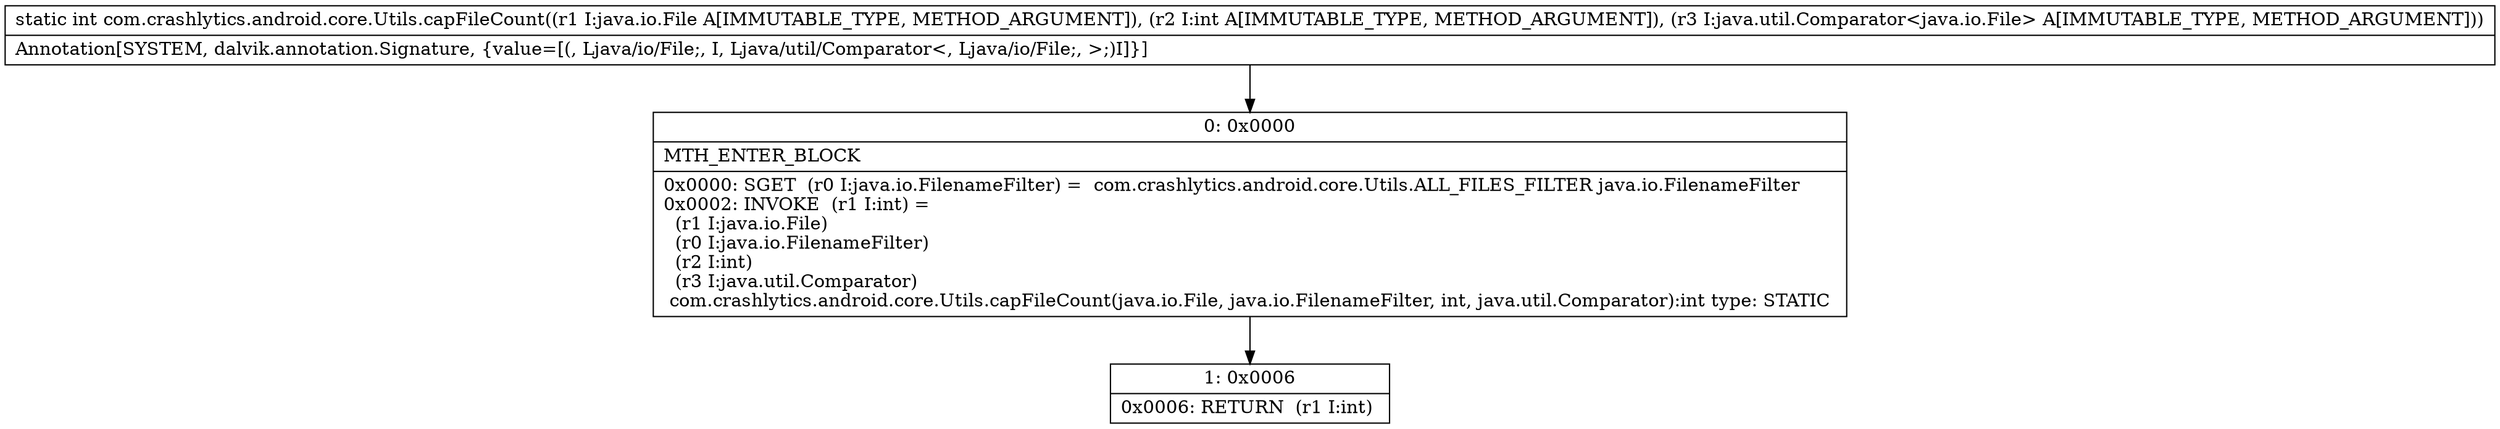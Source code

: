 digraph "CFG forcom.crashlytics.android.core.Utils.capFileCount(Ljava\/io\/File;ILjava\/util\/Comparator;)I" {
Node_0 [shape=record,label="{0\:\ 0x0000|MTH_ENTER_BLOCK\l|0x0000: SGET  (r0 I:java.io.FilenameFilter) =  com.crashlytics.android.core.Utils.ALL_FILES_FILTER java.io.FilenameFilter \l0x0002: INVOKE  (r1 I:int) = \l  (r1 I:java.io.File)\l  (r0 I:java.io.FilenameFilter)\l  (r2 I:int)\l  (r3 I:java.util.Comparator)\l com.crashlytics.android.core.Utils.capFileCount(java.io.File, java.io.FilenameFilter, int, java.util.Comparator):int type: STATIC \l}"];
Node_1 [shape=record,label="{1\:\ 0x0006|0x0006: RETURN  (r1 I:int) \l}"];
MethodNode[shape=record,label="{static int com.crashlytics.android.core.Utils.capFileCount((r1 I:java.io.File A[IMMUTABLE_TYPE, METHOD_ARGUMENT]), (r2 I:int A[IMMUTABLE_TYPE, METHOD_ARGUMENT]), (r3 I:java.util.Comparator\<java.io.File\> A[IMMUTABLE_TYPE, METHOD_ARGUMENT]))  | Annotation[SYSTEM, dalvik.annotation.Signature, \{value=[(, Ljava\/io\/File;, I, Ljava\/util\/Comparator\<, Ljava\/io\/File;, \>;)I]\}]\l}"];
MethodNode -> Node_0;
Node_0 -> Node_1;
}

